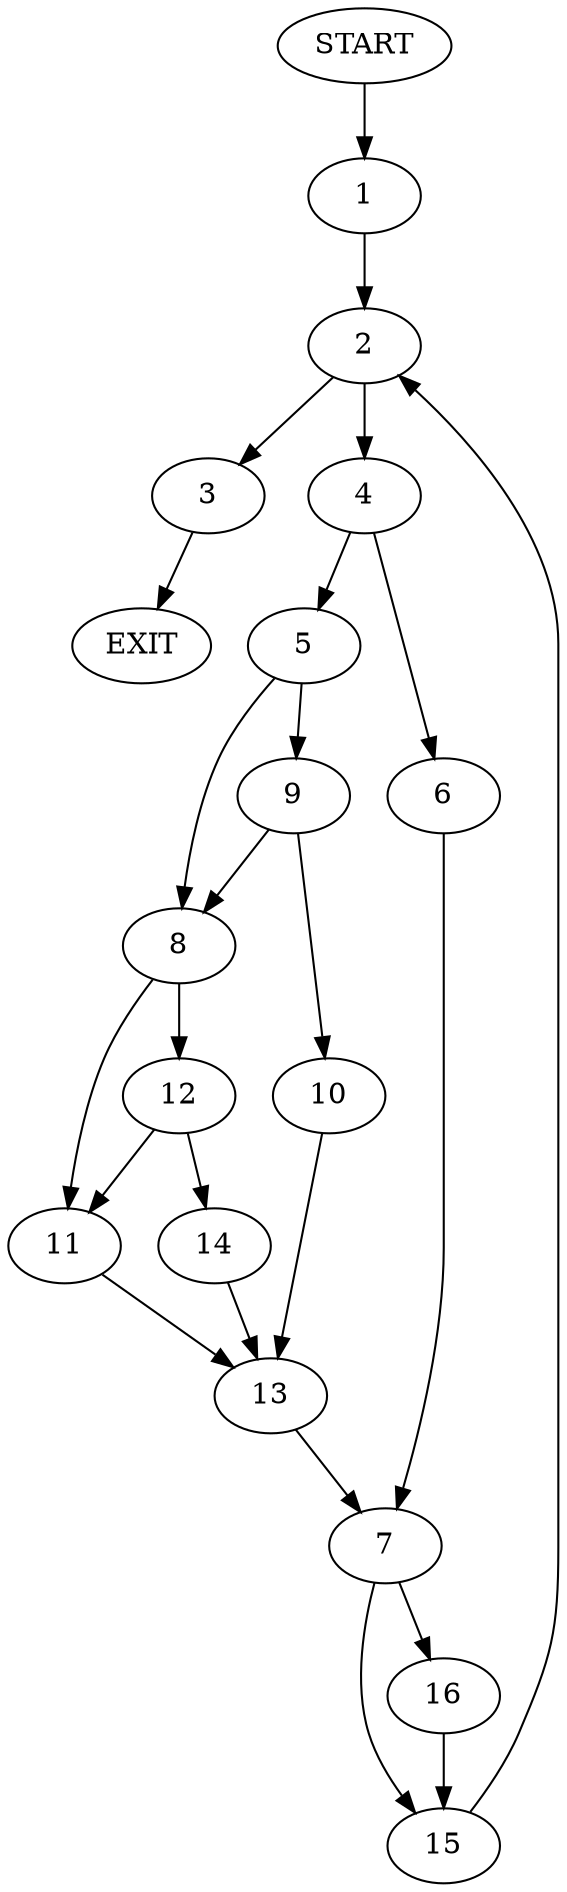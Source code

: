 digraph {
0 [label="START"]
17 [label="EXIT"]
0 -> 1
1 -> 2
2 -> 3
2 -> 4
4 -> 5
4 -> 6
3 -> 17
6 -> 7
5 -> 8
5 -> 9
9 -> 8
9 -> 10
8 -> 11
8 -> 12
10 -> 13
13 -> 7
12 -> 14
12 -> 11
11 -> 13
14 -> 13
7 -> 15
7 -> 16
16 -> 15
15 -> 2
}
